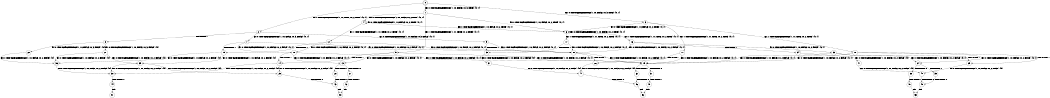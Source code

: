 digraph BCG {
size = "7, 10.5";
center = TRUE;
node [shape = circle];
0 [peripheries = 2];
0 -> 1 [label = "EX !0 !ATOMIC_EXCH_BRANCH (1, +0, FALSE, +0, 3, TRUE) !{0, 1}"];
0 -> 2 [label = "EX !1 !ATOMIC_EXCH_BRANCH (1, +1, TRUE, +0, 2, TRUE) !{0, 1}"];
0 -> 3 [label = "EX !0 !ATOMIC_EXCH_BRANCH (1, +0, FALSE, +0, 3, TRUE) !{0, 1}"];
1 -> 4 [label = "EX !0 !ATOMIC_EXCH_BRANCH (1, +0, FALSE, +0, 2, TRUE) !{0, 1}"];
1 -> 5 [label = "EX !1 !ATOMIC_EXCH_BRANCH (1, +1, TRUE, +0, 2, TRUE) !{0, 1}"];
1 -> 6 [label = "EX !0 !ATOMIC_EXCH_BRANCH (1, +0, FALSE, +0, 2, TRUE) !{0, 1}"];
2 -> 7 [label = "EX !0 !ATOMIC_EXCH_BRANCH (1, +0, FALSE, +0, 3, FALSE) !{0, 1}"];
2 -> 8 [label = "TERMINATE !1"];
2 -> 9 [label = "EX !0 !ATOMIC_EXCH_BRANCH (1, +0, FALSE, +0, 3, FALSE) !{0, 1}"];
3 -> 10 [label = "EX !1 !ATOMIC_EXCH_BRANCH (1, +1, TRUE, +0, 2, TRUE) !{0, 1}"];
3 -> 6 [label = "EX !0 !ATOMIC_EXCH_BRANCH (1, +0, FALSE, +0, 2, TRUE) !{0, 1}"];
3 -> 11 [label = "EX !1 !ATOMIC_EXCH_BRANCH (1, +1, TRUE, +0, 2, TRUE) !{0, 1}"];
4 -> 4 [label = "EX !0 !ATOMIC_EXCH_BRANCH (1, +0, FALSE, +0, 2, TRUE) !{0, 1}"];
4 -> 12 [label = "EX !1 !ATOMIC_EXCH_BRANCH (1, +1, TRUE, +0, 2, TRUE) !{0, 1}"];
4 -> 6 [label = "EX !0 !ATOMIC_EXCH_BRANCH (1, +0, FALSE, +0, 2, TRUE) !{0, 1}"];
5 -> 13 [label = "EX !0 !ATOMIC_EXCH_BRANCH (1, +0, FALSE, +0, 2, FALSE) !{0, 1}"];
5 -> 14 [label = "TERMINATE !1"];
5 -> 15 [label = "EX !0 !ATOMIC_EXCH_BRANCH (1, +0, FALSE, +0, 2, FALSE) !{0, 1}"];
6 -> 16 [label = "EX !1 !ATOMIC_EXCH_BRANCH (1, +1, TRUE, +0, 2, TRUE) !{0, 1}"];
6 -> 6 [label = "EX !0 !ATOMIC_EXCH_BRANCH (1, +0, FALSE, +0, 2, TRUE) !{0, 1}"];
6 -> 17 [label = "EX !1 !ATOMIC_EXCH_BRANCH (1, +1, TRUE, +0, 2, TRUE) !{0, 1}"];
7 -> 18 [label = "EX !0 !ATOMIC_EXCH_BRANCH (1, +0, FALSE, +0, 2, FALSE) !{0, 1}"];
7 -> 19 [label = "TERMINATE !1"];
7 -> 20 [label = "EX !0 !ATOMIC_EXCH_BRANCH (1, +0, FALSE, +0, 2, FALSE) !{0, 1}"];
8 -> 21 [label = "EX !0 !ATOMIC_EXCH_BRANCH (1, +0, FALSE, +0, 3, FALSE) !{0}"];
8 -> 22 [label = "EX !0 !ATOMIC_EXCH_BRANCH (1, +0, FALSE, +0, 3, FALSE) !{0}"];
9 -> 20 [label = "EX !0 !ATOMIC_EXCH_BRANCH (1, +0, FALSE, +0, 2, FALSE) !{0, 1}"];
9 -> 23 [label = "TERMINATE !1"];
10 -> 24 [label = "EX !0 !ATOMIC_EXCH_BRANCH (1, +0, FALSE, +0, 2, FALSE) !{0, 1}"];
10 -> 25 [label = "TERMINATE !1"];
10 -> 15 [label = "EX !0 !ATOMIC_EXCH_BRANCH (1, +0, FALSE, +0, 2, FALSE) !{0, 1}"];
11 -> 15 [label = "EX !0 !ATOMIC_EXCH_BRANCH (1, +0, FALSE, +0, 2, FALSE) !{0, 1}"];
11 -> 26 [label = "TERMINATE !1"];
12 -> 18 [label = "EX !0 !ATOMIC_EXCH_BRANCH (1, +0, FALSE, +0, 2, FALSE) !{0, 1}"];
12 -> 19 [label = "TERMINATE !1"];
12 -> 20 [label = "EX !0 !ATOMIC_EXCH_BRANCH (1, +0, FALSE, +0, 2, FALSE) !{0, 1}"];
13 -> 27 [label = "TERMINATE !0"];
13 -> 28 [label = "TERMINATE !1"];
14 -> 29 [label = "EX !0 !ATOMIC_EXCH_BRANCH (1, +0, FALSE, +0, 2, FALSE) !{0}"];
14 -> 30 [label = "EX !0 !ATOMIC_EXCH_BRANCH (1, +0, FALSE, +0, 2, FALSE) !{0}"];
15 -> 31 [label = "TERMINATE !0"];
15 -> 32 [label = "TERMINATE !1"];
16 -> 33 [label = "EX !0 !ATOMIC_EXCH_BRANCH (1, +0, FALSE, +0, 2, FALSE) !{0, 1}"];
16 -> 34 [label = "TERMINATE !1"];
16 -> 20 [label = "EX !0 !ATOMIC_EXCH_BRANCH (1, +0, FALSE, +0, 2, FALSE) !{0, 1}"];
17 -> 20 [label = "EX !0 !ATOMIC_EXCH_BRANCH (1, +0, FALSE, +0, 2, FALSE) !{0, 1}"];
17 -> 23 [label = "TERMINATE !1"];
18 -> 13 [label = "EX !0 !ATOMIC_EXCH_BRANCH (1, +0, FALSE, +0, 2, FALSE) !{0, 1}"];
18 -> 14 [label = "TERMINATE !1"];
18 -> 15 [label = "EX !0 !ATOMIC_EXCH_BRANCH (1, +0, FALSE, +0, 2, FALSE) !{0, 1}"];
19 -> 35 [label = "EX !0 !ATOMIC_EXCH_BRANCH (1, +0, FALSE, +0, 2, FALSE) !{0}"];
19 -> 36 [label = "EX !0 !ATOMIC_EXCH_BRANCH (1, +0, FALSE, +0, 2, FALSE) !{0}"];
20 -> 15 [label = "EX !0 !ATOMIC_EXCH_BRANCH (1, +0, FALSE, +0, 2, FALSE) !{0, 1}"];
20 -> 26 [label = "TERMINATE !1"];
21 -> 35 [label = "EX !0 !ATOMIC_EXCH_BRANCH (1, +0, FALSE, +0, 2, FALSE) !{0}"];
21 -> 36 [label = "EX !0 !ATOMIC_EXCH_BRANCH (1, +0, FALSE, +0, 2, FALSE) !{0}"];
22 -> 36 [label = "EX !0 !ATOMIC_EXCH_BRANCH (1, +0, FALSE, +0, 2, FALSE) !{0}"];
23 -> 37 [label = "EX !0 !ATOMIC_EXCH_BRANCH (1, +0, FALSE, +0, 2, FALSE) !{0}"];
24 -> 38 [label = "TERMINATE !0"];
24 -> 39 [label = "TERMINATE !1"];
25 -> 40 [label = "EX !0 !ATOMIC_EXCH_BRANCH (1, +0, FALSE, +0, 2, FALSE) !{0}"];
26 -> 41 [label = "EX !0 !ATOMIC_EXCH_BRANCH (1, +0, FALSE, +0, 2, FALSE) !{0}"];
27 -> 42 [label = "TERMINATE !1"];
28 -> 43 [label = "TERMINATE !0"];
29 -> 43 [label = "TERMINATE !0"];
30 -> 44 [label = "TERMINATE !0"];
31 -> 45 [label = "TERMINATE !1"];
32 -> 46 [label = "TERMINATE !0"];
33 -> 24 [label = "EX !0 !ATOMIC_EXCH_BRANCH (1, +0, FALSE, +0, 2, FALSE) !{0, 1}"];
33 -> 25 [label = "TERMINATE !1"];
33 -> 15 [label = "EX !0 !ATOMIC_EXCH_BRANCH (1, +0, FALSE, +0, 2, FALSE) !{0, 1}"];
34 -> 47 [label = "EX !0 !ATOMIC_EXCH_BRANCH (1, +0, FALSE, +0, 2, FALSE) !{0}"];
35 -> 29 [label = "EX !0 !ATOMIC_EXCH_BRANCH (1, +0, FALSE, +0, 2, FALSE) !{0}"];
35 -> 30 [label = "EX !0 !ATOMIC_EXCH_BRANCH (1, +0, FALSE, +0, 2, FALSE) !{0}"];
36 -> 30 [label = "EX !0 !ATOMIC_EXCH_BRANCH (1, +0, FALSE, +0, 2, FALSE) !{0}"];
37 -> 41 [label = "EX !0 !ATOMIC_EXCH_BRANCH (1, +0, FALSE, +0, 2, FALSE) !{0}"];
38 -> 48 [label = "TERMINATE !1"];
39 -> 49 [label = "TERMINATE !0"];
40 -> 49 [label = "TERMINATE !0"];
41 -> 46 [label = "TERMINATE !0"];
42 -> 50 [label = "exit"];
43 -> 50 [label = "exit"];
44 -> 51 [label = "exit"];
45 -> 52 [label = "exit"];
46 -> 52 [label = "exit"];
47 -> 40 [label = "EX !0 !ATOMIC_EXCH_BRANCH (1, +0, FALSE, +0, 2, FALSE) !{0}"];
48 -> 53 [label = "exit"];
49 -> 53 [label = "exit"];
}
